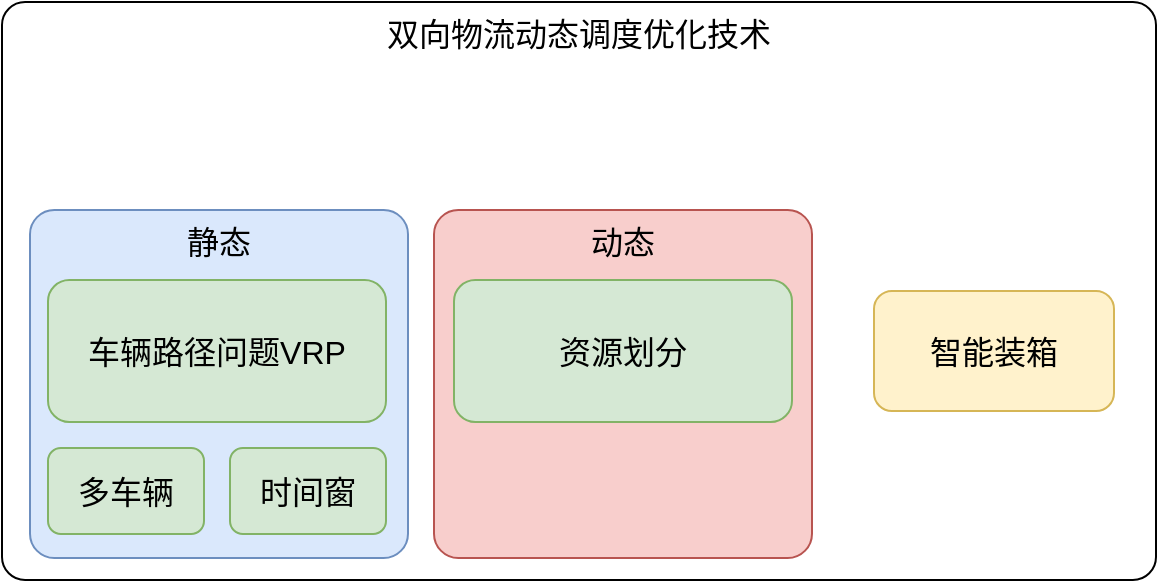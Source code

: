 <mxfile version="20.4.1" type="github">
  <diagram id="pGKcQqe7rzBw23-9qWBj" name="第 1 页">
    <mxGraphModel dx="1161" dy="771" grid="0" gridSize="10" guides="1" tooltips="1" connect="1" arrows="1" fold="1" page="1" pageScale="1" pageWidth="827" pageHeight="1169" math="0" shadow="0">
      <root>
        <mxCell id="0" />
        <mxCell id="1" parent="0" />
        <mxCell id="nu8JQhl-7PeckI64FYxP-5" value="双向物流动态调度优化技术" style="rounded=1;whiteSpace=wrap;html=1;fontSize=16;verticalAlign=top;arcSize=4;" parent="1" vertex="1">
          <mxGeometry x="89" y="162" width="577" height="289" as="geometry" />
        </mxCell>
        <mxCell id="nu8JQhl-7PeckI64FYxP-6" value="静态" style="rounded=1;whiteSpace=wrap;html=1;fontSize=16;fillColor=#dae8fc;strokeColor=#6c8ebf;verticalAlign=top;arcSize=7;" parent="1" vertex="1">
          <mxGeometry x="103" y="266" width="189" height="174" as="geometry" />
        </mxCell>
        <mxCell id="nu8JQhl-7PeckI64FYxP-1" value="&lt;font style=&quot;font-size: 16px;&quot;&gt;车辆路径问题VRP&lt;/font&gt;" style="rounded=1;whiteSpace=wrap;html=1;fillColor=#d5e8d4;strokeColor=#82b366;" parent="1" vertex="1">
          <mxGeometry x="112" y="301" width="169" height="71" as="geometry" />
        </mxCell>
        <mxCell id="nu8JQhl-7PeckI64FYxP-3" value="&lt;font style=&quot;font-size: 16px;&quot;&gt;时间窗&lt;/font&gt;" style="rounded=1;whiteSpace=wrap;html=1;fillColor=#d5e8d4;strokeColor=#82b366;" parent="1" vertex="1">
          <mxGeometry x="203" y="385" width="78" height="43" as="geometry" />
        </mxCell>
        <mxCell id="nu8JQhl-7PeckI64FYxP-4" value="&lt;font style=&quot;font-size: 16px;&quot;&gt;多车辆&lt;/font&gt;" style="rounded=1;whiteSpace=wrap;html=1;fillColor=#d5e8d4;strokeColor=#82b366;" parent="1" vertex="1">
          <mxGeometry x="112" y="385" width="78" height="43" as="geometry" />
        </mxCell>
        <mxCell id="nu8JQhl-7PeckI64FYxP-8" value="智能装箱" style="rounded=1;whiteSpace=wrap;html=1;fontSize=16;fillColor=#fff2cc;strokeColor=#d6b656;" parent="1" vertex="1">
          <mxGeometry x="525" y="306.5" width="120" height="60" as="geometry" />
        </mxCell>
        <mxCell id="maDJqcjo1r75fHRdNXrU-1" value="动态" style="rounded=1;whiteSpace=wrap;html=1;fontSize=16;fillColor=#f8cecc;strokeColor=#b85450;verticalAlign=top;arcSize=7;" vertex="1" parent="1">
          <mxGeometry x="305" y="266" width="189" height="174" as="geometry" />
        </mxCell>
        <mxCell id="maDJqcjo1r75fHRdNXrU-2" value="&lt;font style=&quot;font-size: 16px;&quot;&gt;资源划分&lt;/font&gt;" style="rounded=1;whiteSpace=wrap;html=1;fillColor=#d5e8d4;strokeColor=#82b366;" vertex="1" parent="1">
          <mxGeometry x="315" y="301" width="169" height="71" as="geometry" />
        </mxCell>
      </root>
    </mxGraphModel>
  </diagram>
</mxfile>
